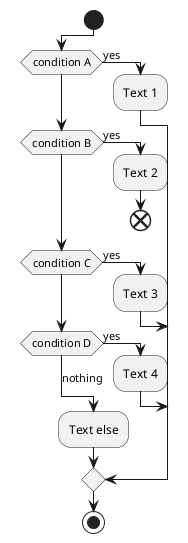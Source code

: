 @startuml
' vertical mode
!pragma useVerticalIf on

start

if (condition A) then (yes)
  :Text 1;
elseif (condition B) then (yes)
  :Text 2;
  end
elseif (condition C) then (yes)
  :Text 3;
elseif (condition D) then (yes)
  :Text 4;
else (nothing)
  :Text else;
endif

stop
@enduml